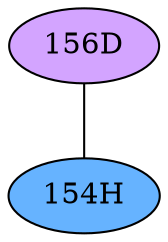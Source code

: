 // The Round Table
graph {
	"156D" [fillcolor="#D3A4FF" style=radial]
	"154H" [fillcolor="#66B3FF" style=radial]
	"156D" -- "154H" [penwidth=1]
}
